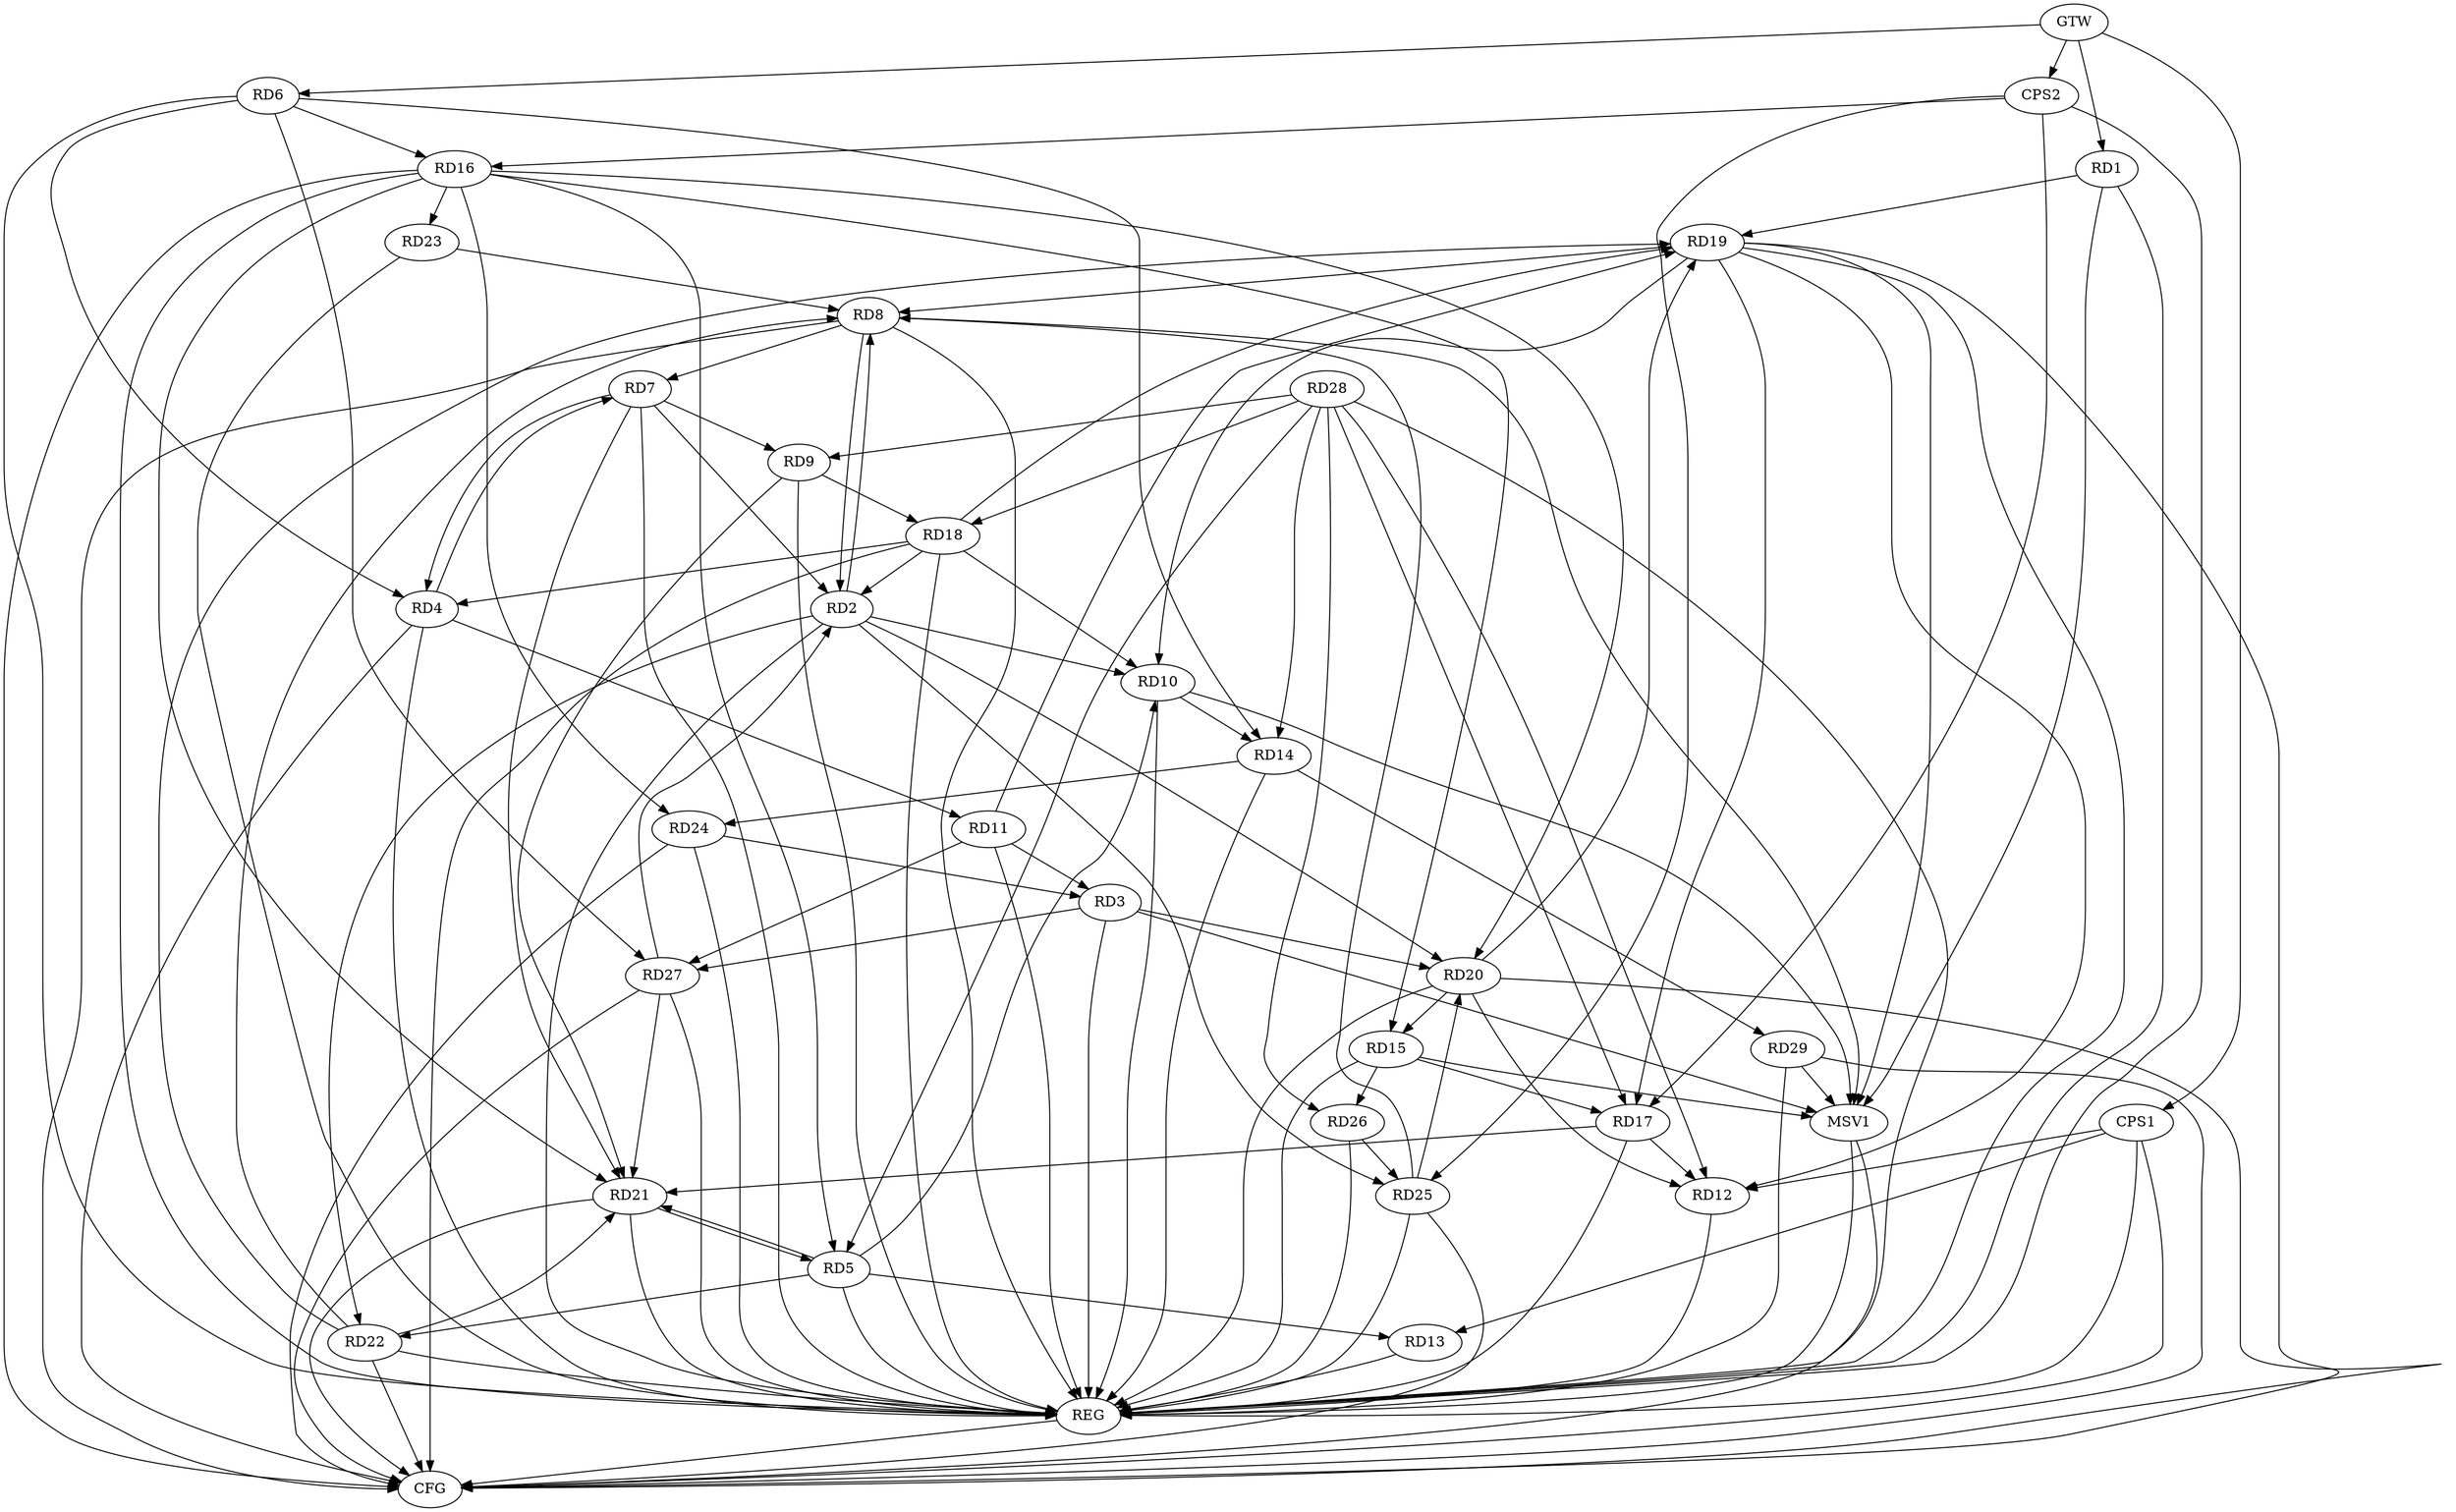 strict digraph G {
  RD1 [ label="RD1" ];
  RD2 [ label="RD2" ];
  RD3 [ label="RD3" ];
  RD4 [ label="RD4" ];
  RD5 [ label="RD5" ];
  RD6 [ label="RD6" ];
  RD7 [ label="RD7" ];
  RD8 [ label="RD8" ];
  RD9 [ label="RD9" ];
  RD10 [ label="RD10" ];
  RD11 [ label="RD11" ];
  RD12 [ label="RD12" ];
  RD13 [ label="RD13" ];
  RD14 [ label="RD14" ];
  RD15 [ label="RD15" ];
  RD16 [ label="RD16" ];
  RD17 [ label="RD17" ];
  RD18 [ label="RD18" ];
  RD19 [ label="RD19" ];
  RD20 [ label="RD20" ];
  RD21 [ label="RD21" ];
  RD22 [ label="RD22" ];
  RD23 [ label="RD23" ];
  RD24 [ label="RD24" ];
  RD25 [ label="RD25" ];
  RD26 [ label="RD26" ];
  RD27 [ label="RD27" ];
  RD28 [ label="RD28" ];
  RD29 [ label="RD29" ];
  CPS1 [ label="CPS1" ];
  CPS2 [ label="CPS2" ];
  GTW [ label="GTW" ];
  REG [ label="REG" ];
  CFG [ label="CFG" ];
  MSV1 [ label="MSV1" ];
  RD1 -> RD19;
  RD7 -> RD2;
  RD2 -> RD8;
  RD8 -> RD2;
  RD2 -> RD10;
  RD18 -> RD2;
  RD2 -> RD20;
  RD2 -> RD22;
  RD2 -> RD25;
  RD27 -> RD2;
  RD11 -> RD3;
  RD3 -> RD20;
  RD24 -> RD3;
  RD3 -> RD27;
  RD6 -> RD4;
  RD4 -> RD7;
  RD7 -> RD4;
  RD4 -> RD11;
  RD18 -> RD4;
  RD5 -> RD10;
  RD5 -> RD13;
  RD16 -> RD5;
  RD21 -> RD5;
  RD5 -> RD22;
  RD28 -> RD5;
  RD6 -> RD14;
  RD6 -> RD16;
  RD6 -> RD27;
  RD8 -> RD7;
  RD7 -> RD9;
  RD19 -> RD8;
  RD22 -> RD8;
  RD23 -> RD8;
  RD25 -> RD8;
  RD9 -> RD18;
  RD28 -> RD9;
  RD10 -> RD14;
  RD18 -> RD10;
  RD19 -> RD10;
  RD11 -> RD19;
  RD11 -> RD27;
  RD17 -> RD12;
  RD19 -> RD12;
  RD20 -> RD12;
  RD28 -> RD12;
  RD14 -> RD24;
  RD28 -> RD14;
  RD14 -> RD29;
  RD16 -> RD15;
  RD15 -> RD17;
  RD20 -> RD15;
  RD15 -> RD26;
  RD16 -> RD20;
  RD16 -> RD23;
  RD16 -> RD24;
  RD19 -> RD17;
  RD28 -> RD17;
  RD18 -> RD19;
  RD28 -> RD18;
  RD20 -> RD19;
  RD22 -> RD19;
  RD25 -> RD20;
  RD26 -> RD25;
  RD28 -> RD26;
  CPS1 -> RD12;
  CPS1 -> RD13;
  CPS2 -> RD25;
  CPS2 -> RD17;
  CPS2 -> RD16;
  GTW -> RD1;
  GTW -> RD6;
  GTW -> CPS1;
  GTW -> CPS2;
  RD1 -> REG;
  RD2 -> REG;
  RD3 -> REG;
  RD4 -> REG;
  RD5 -> REG;
  RD6 -> REG;
  RD7 -> REG;
  RD8 -> REG;
  RD9 -> REG;
  RD10 -> REG;
  RD11 -> REG;
  RD12 -> REG;
  RD13 -> REG;
  RD14 -> REG;
  RD15 -> REG;
  RD16 -> REG;
  RD17 -> REG;
  RD18 -> REG;
  RD19 -> REG;
  RD20 -> REG;
  RD21 -> REG;
  RD22 -> REG;
  RD23 -> REG;
  RD24 -> REG;
  RD25 -> REG;
  RD26 -> REG;
  RD27 -> REG;
  RD28 -> REG;
  RD29 -> REG;
  CPS1 -> REG;
  CPS2 -> REG;
  RD19 -> CFG;
  RD18 -> CFG;
  RD27 -> CFG;
  RD16 -> CFG;
  RD24 -> CFG;
  CPS1 -> CFG;
  RD21 -> CFG;
  RD29 -> CFG;
  RD4 -> CFG;
  RD20 -> CFG;
  RD22 -> CFG;
  RD25 -> CFG;
  RD8 -> CFG;
  REG -> CFG;
  RD9 -> RD21;
  RD7 -> RD21;
  RD27 -> RD21;
  RD22 -> RD21;
  RD17 -> RD21;
  RD5 -> RD21;
  RD16 -> RD21;
  RD1 -> MSV1;
  RD3 -> MSV1;
  RD8 -> MSV1;
  RD10 -> MSV1;
  RD15 -> MSV1;
  RD19 -> MSV1;
  RD29 -> MSV1;
  MSV1 -> REG;
  MSV1 -> CFG;
}
